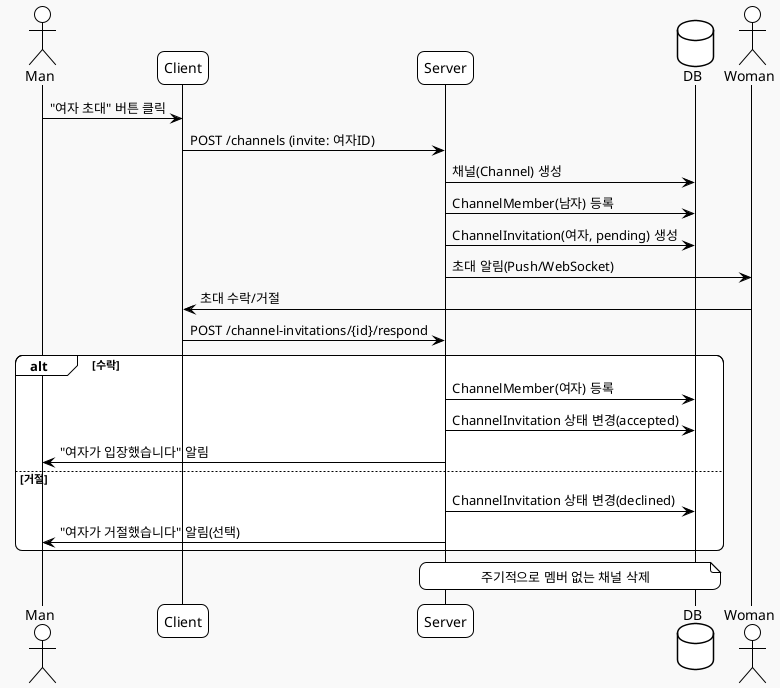 @startuml
!theme plain
skinparam componentStyle uml2
skinparam shadowing false
skinparam roundcorner 15
skinparam monochrome true
skinparam backgroundColor #F9F9F9
skinparam ArrowColor Black
skinparam ArrowFontColor Black
skinparam defaultFontName "Nanum Gothic"

actor Man as 남자
participant "Client" as Client
participant "Server" as Server
database "DB" as DB
actor Woman as 여자

남자 -> Client: "여자 초대" 버튼 클릭
Client -> Server: POST /channels (invite: 여자ID)
Server -> DB: 채널(Channel) 생성
Server -> DB: ChannelMember(남자) 등록
Server -> DB: ChannelInvitation(여자, pending) 생성
Server -> 여자: 초대 알림(Push/WebSocket)
여자 -> Client: 초대 수락/거절
Client -> Server: POST /channel-invitations/{id}/respond
alt 수락
    Server -> DB: ChannelMember(여자) 등록
    Server -> DB: ChannelInvitation 상태 변경(accepted)
    Server -> 남자: "여자가 입장했습니다" 알림
else 거절
    Server -> DB: ChannelInvitation 상태 변경(declined)
    Server -> 남자: "여자가 거절했습니다" 알림(선택)
end
note over Server, DB: 주기적으로 멤버 없는 채널 삭제
@enduml
